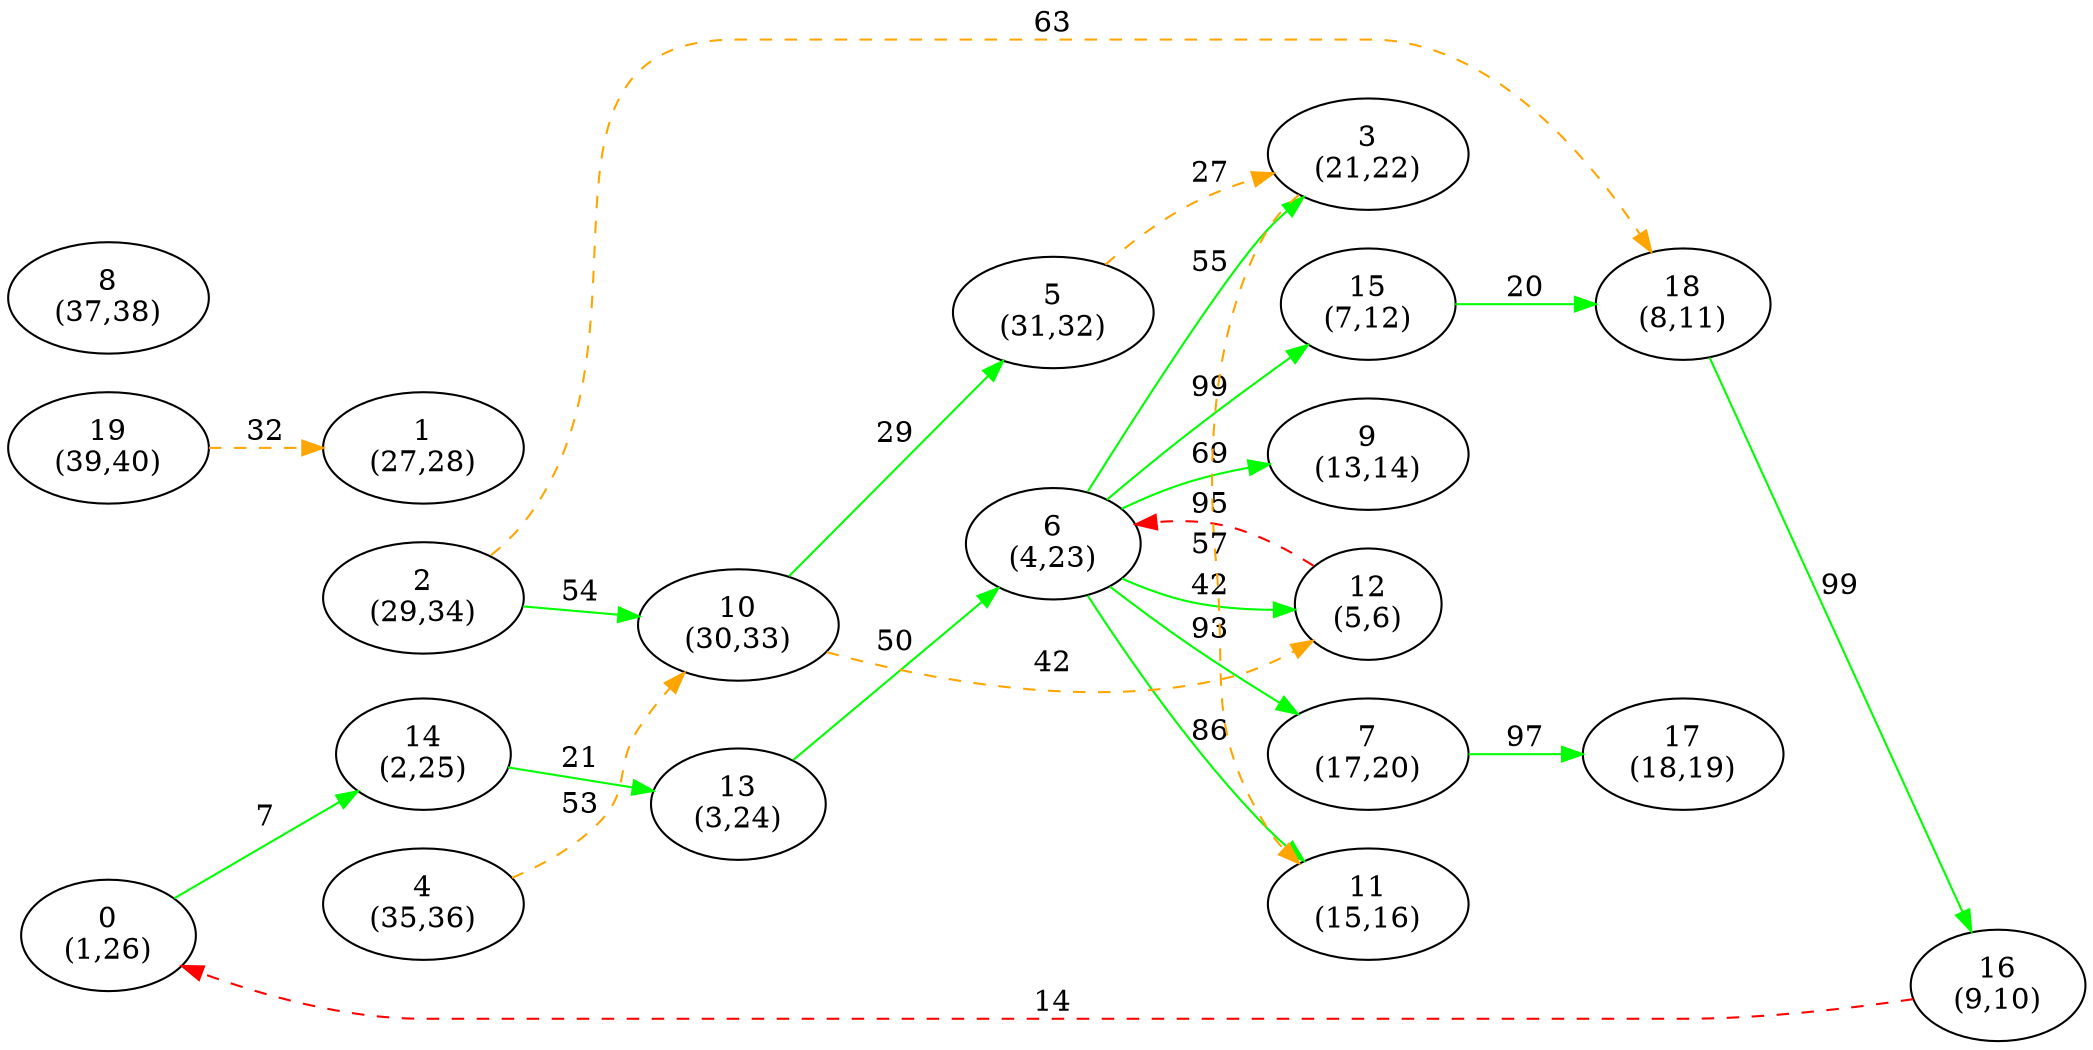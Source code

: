 digraph G {
ranksep = "equally";
rankdir = LR;
{rank = same; "0
(1,26)"; };
{rank = same; "14
(2,25)"; };
{rank = same; "13
(3,24)"; };
{rank = same; "6
(4,23)"; };
{rank = same; "12
(5,6)"; "15
(7,12)"; "9
(13,14)"; "11
(15,16)"; "7
(17,20)"; "3
(21,22)"; };
{rank = same; "18
(8,11)"; "17
(18,19)"; };
{rank = same; "16
(9,10)"; };
{rank = same; };
{rank = same; "1
(27,28)"; };
{rank = same; "2
(29,34)"; };
{rank = same; "10
(30,33)"; };
{rank = same; "5
(31,32)"; };
{rank = same; };
{rank = same; "4
(35,36)"; };
{rank = same; };
{rank = same; "8
(37,38)"; };
{rank = same; "19
(39,40)"; };
{rank = same; };
"0
(1,26)"->"14
(2,25)"[label="7" color = "green"];
"14
(2,25)"->"13
(3,24)"[label="21" color = "green"];
"13
(3,24)"->"6
(4,23)"[label="50" color = "green"];
"6
(4,23)"->"12
(5,6)"[label="42" color = "green"];
"6
(4,23)"->"15
(7,12)"[label="99" color = "green"];
"6
(4,23)"->"9
(13,14)"[label="69" color = "green"];
"6
(4,23)"->"11
(15,16)"[label="86" color = "green"];
"6
(4,23)"->"7
(17,20)"[label="93" color = "green"];
"6
(4,23)"->"3
(21,22)"[label="55" color = "green"];
"12
(5,6)"->"6
(4,23)"[label="95" color = "red" style = "dashed"];
"15
(7,12)"->"18
(8,11)"[label="20" color = "green"];
"9
(13,14)"
"11
(15,16)"
"7
(17,20)"->"17
(18,19)"[label="97" color = "green"];
"3
(21,22)"->"11
(15,16)"[label="57" color = "orange" style = "dashed"];
"18
(8,11)"->"16
(9,10)"[label="99" color = "green"];
"17
(18,19)"
"16
(9,10)"->"0
(1,26)"[label="14" color = "red" style = "dashed"];
"1
(27,28)"
"2
(29,34)"->"18
(8,11)"[label="63" color = "orange" style = "dashed"];
"2
(29,34)"->"10
(30,33)"[label="54" color = "green"];
"10
(30,33)"->"5
(31,32)"[label="29" color = "green"];
"10
(30,33)"->"12
(5,6)"[label="42" color = "orange" style = "dashed"];
"5
(31,32)"->"3
(21,22)"[label="27" color = "orange" style = "dashed"];
"4
(35,36)"->"10
(30,33)"[label="53" color = "orange" style = "dashed"];
"8
(37,38)"
"19
(39,40)"->"1
(27,28)"[label="32" color = "orange" style = "dashed"];
}

